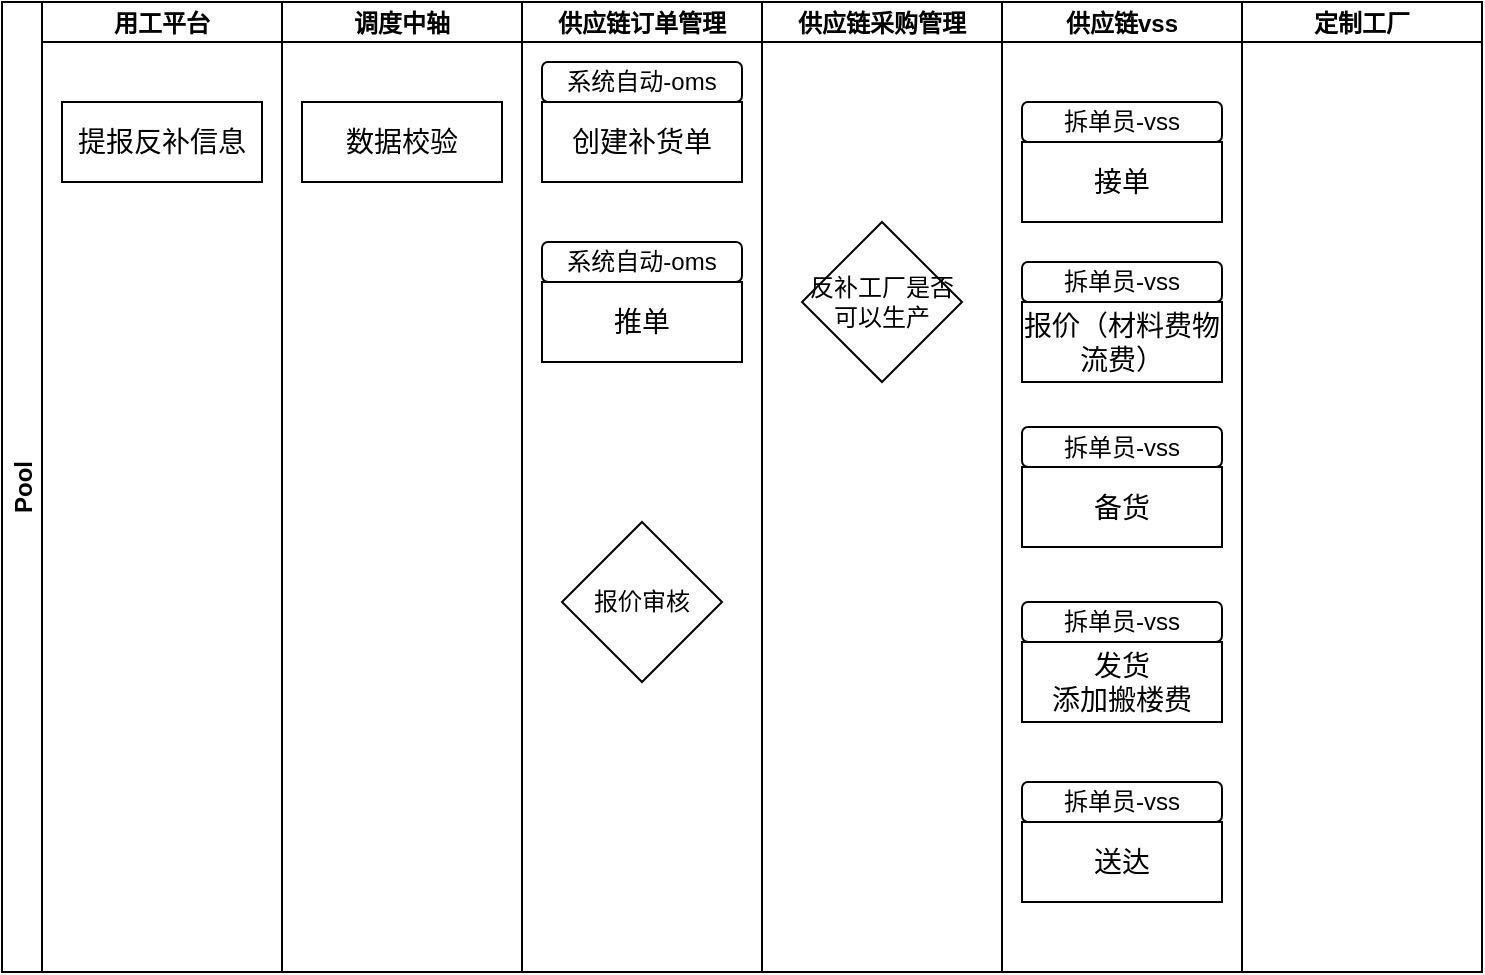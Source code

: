 <mxfile version="24.2.1" type="github">
  <diagram name="第 1 页" id="7E3xg20voF36uwwBsJ15">
    <mxGraphModel dx="954" dy="510" grid="1" gridSize="10" guides="1" tooltips="1" connect="1" arrows="1" fold="1" page="1" pageScale="1" pageWidth="827" pageHeight="1169" math="0" shadow="0">
      <root>
        <mxCell id="0" />
        <mxCell id="1" parent="0" />
        <mxCell id="Q0NwrmyrNiEeJ_oUR217-1" value="Pool" style="swimlane;childLayout=stackLayout;resizeParent=1;resizeParentMax=0;startSize=20;horizontal=0;horizontalStack=1;" vertex="1" parent="1">
          <mxGeometry x="280" y="100" width="740" height="485" as="geometry" />
        </mxCell>
        <mxCell id="Q0NwrmyrNiEeJ_oUR217-2" value="用工平台" style="swimlane;startSize=20;" vertex="1" parent="Q0NwrmyrNiEeJ_oUR217-1">
          <mxGeometry x="20" width="120" height="485" as="geometry" />
        </mxCell>
        <mxCell id="Q0NwrmyrNiEeJ_oUR217-11" value="&lt;font style=&quot;font-size: 14px;&quot;&gt;提报反补信息&lt;/font&gt;" style="rounded=0;whiteSpace=wrap;html=1;" vertex="1" parent="Q0NwrmyrNiEeJ_oUR217-2">
          <mxGeometry x="10" y="50" width="100" height="40" as="geometry" />
        </mxCell>
        <mxCell id="Q0NwrmyrNiEeJ_oUR217-3" value="调度中轴" style="swimlane;startSize=20;" vertex="1" parent="Q0NwrmyrNiEeJ_oUR217-1">
          <mxGeometry x="140" width="120" height="485" as="geometry" />
        </mxCell>
        <mxCell id="Q0NwrmyrNiEeJ_oUR217-13" value="&lt;span style=&quot;font-size: 14px;&quot;&gt;数据校验&lt;/span&gt;" style="rounded=0;whiteSpace=wrap;html=1;" vertex="1" parent="Q0NwrmyrNiEeJ_oUR217-3">
          <mxGeometry x="10" y="50" width="100" height="40" as="geometry" />
        </mxCell>
        <mxCell id="Q0NwrmyrNiEeJ_oUR217-4" value="供应链订单管理" style="swimlane;startSize=20;" vertex="1" parent="Q0NwrmyrNiEeJ_oUR217-1">
          <mxGeometry x="260" width="120" height="485" as="geometry" />
        </mxCell>
        <mxCell id="Q0NwrmyrNiEeJ_oUR217-14" value="&lt;span style=&quot;font-size: 14px;&quot;&gt;创建补货单&lt;/span&gt;" style="rounded=0;whiteSpace=wrap;html=1;" vertex="1" parent="Q0NwrmyrNiEeJ_oUR217-4">
          <mxGeometry x="10" y="50" width="100" height="40" as="geometry" />
        </mxCell>
        <mxCell id="Q0NwrmyrNiEeJ_oUR217-15" value="&lt;span style=&quot;font-size: 14px;&quot;&gt;推单&lt;/span&gt;" style="rounded=0;whiteSpace=wrap;html=1;" vertex="1" parent="Q0NwrmyrNiEeJ_oUR217-4">
          <mxGeometry x="10" y="140" width="100" height="40" as="geometry" />
        </mxCell>
        <mxCell id="Q0NwrmyrNiEeJ_oUR217-17" value="系统自动-oms" style="rounded=1;whiteSpace=wrap;html=1;" vertex="1" parent="Q0NwrmyrNiEeJ_oUR217-4">
          <mxGeometry x="10" y="120" width="100" height="20" as="geometry" />
        </mxCell>
        <mxCell id="Q0NwrmyrNiEeJ_oUR217-18" value="系统自动-oms" style="rounded=1;whiteSpace=wrap;html=1;glass=0;" vertex="1" parent="Q0NwrmyrNiEeJ_oUR217-4">
          <mxGeometry x="10" y="30" width="100" height="20" as="geometry" />
        </mxCell>
        <mxCell id="Q0NwrmyrNiEeJ_oUR217-29" value="报价审核" style="rhombus;whiteSpace=wrap;html=1;" vertex="1" parent="Q0NwrmyrNiEeJ_oUR217-4">
          <mxGeometry x="20" y="260" width="80" height="80" as="geometry" />
        </mxCell>
        <mxCell id="Q0NwrmyrNiEeJ_oUR217-5" value="供应链采购管理" style="swimlane;startSize=20;" vertex="1" parent="Q0NwrmyrNiEeJ_oUR217-1">
          <mxGeometry x="380" width="120" height="485" as="geometry" />
        </mxCell>
        <mxCell id="Q0NwrmyrNiEeJ_oUR217-23" value="反补工厂是否可以生产" style="rhombus;whiteSpace=wrap;html=1;" vertex="1" parent="Q0NwrmyrNiEeJ_oUR217-5">
          <mxGeometry x="20" y="110" width="80" height="80" as="geometry" />
        </mxCell>
        <mxCell id="Q0NwrmyrNiEeJ_oUR217-6" value="供应链vss" style="swimlane;startSize=20;" vertex="1" parent="Q0NwrmyrNiEeJ_oUR217-1">
          <mxGeometry x="500" width="120" height="485" as="geometry" />
        </mxCell>
        <mxCell id="Q0NwrmyrNiEeJ_oUR217-25" value="&lt;span style=&quot;font-size: 14px;&quot;&gt;接单&lt;/span&gt;" style="rounded=0;whiteSpace=wrap;html=1;" vertex="1" parent="Q0NwrmyrNiEeJ_oUR217-6">
          <mxGeometry x="10" y="70" width="100" height="40" as="geometry" />
        </mxCell>
        <mxCell id="Q0NwrmyrNiEeJ_oUR217-26" value="拆单员-vss" style="rounded=1;whiteSpace=wrap;html=1;" vertex="1" parent="Q0NwrmyrNiEeJ_oUR217-6">
          <mxGeometry x="10" y="50" width="100" height="20" as="geometry" />
        </mxCell>
        <mxCell id="Q0NwrmyrNiEeJ_oUR217-27" value="&lt;span style=&quot;font-size: 14px;&quot;&gt;报价（材料费物流费）&lt;/span&gt;" style="rounded=0;whiteSpace=wrap;html=1;" vertex="1" parent="Q0NwrmyrNiEeJ_oUR217-6">
          <mxGeometry x="10" y="150" width="100" height="40" as="geometry" />
        </mxCell>
        <mxCell id="Q0NwrmyrNiEeJ_oUR217-28" value="拆单员-vss" style="rounded=1;whiteSpace=wrap;html=1;" vertex="1" parent="Q0NwrmyrNiEeJ_oUR217-6">
          <mxGeometry x="10" y="130" width="100" height="20" as="geometry" />
        </mxCell>
        <mxCell id="Q0NwrmyrNiEeJ_oUR217-30" value="&lt;span style=&quot;font-size: 14px;&quot;&gt;备货&lt;/span&gt;" style="rounded=0;whiteSpace=wrap;html=1;" vertex="1" parent="Q0NwrmyrNiEeJ_oUR217-6">
          <mxGeometry x="10" y="232.5" width="100" height="40" as="geometry" />
        </mxCell>
        <mxCell id="Q0NwrmyrNiEeJ_oUR217-31" value="拆单员-vss" style="rounded=1;whiteSpace=wrap;html=1;" vertex="1" parent="Q0NwrmyrNiEeJ_oUR217-6">
          <mxGeometry x="10" y="212.5" width="100" height="20" as="geometry" />
        </mxCell>
        <mxCell id="Q0NwrmyrNiEeJ_oUR217-32" value="&lt;span style=&quot;font-size: 14px;&quot;&gt;发货&lt;/span&gt;&lt;div&gt;&lt;span style=&quot;font-size: 14px;&quot;&gt;添加搬楼费&lt;/span&gt;&lt;/div&gt;" style="rounded=0;whiteSpace=wrap;html=1;" vertex="1" parent="Q0NwrmyrNiEeJ_oUR217-6">
          <mxGeometry x="10" y="320" width="100" height="40" as="geometry" />
        </mxCell>
        <mxCell id="Q0NwrmyrNiEeJ_oUR217-33" value="拆单员-vss" style="rounded=1;whiteSpace=wrap;html=1;" vertex="1" parent="Q0NwrmyrNiEeJ_oUR217-6">
          <mxGeometry x="10" y="300" width="100" height="20" as="geometry" />
        </mxCell>
        <mxCell id="Q0NwrmyrNiEeJ_oUR217-40" value="&lt;span style=&quot;font-size: 14px;&quot;&gt;送达&lt;/span&gt;" style="rounded=0;whiteSpace=wrap;html=1;" vertex="1" parent="Q0NwrmyrNiEeJ_oUR217-6">
          <mxGeometry x="10" y="410" width="100" height="40" as="geometry" />
        </mxCell>
        <mxCell id="Q0NwrmyrNiEeJ_oUR217-41" value="拆单员-vss" style="rounded=1;whiteSpace=wrap;html=1;" vertex="1" parent="Q0NwrmyrNiEeJ_oUR217-6">
          <mxGeometry x="10" y="390" width="100" height="20" as="geometry" />
        </mxCell>
        <mxCell id="Q0NwrmyrNiEeJ_oUR217-19" value="定制工厂" style="swimlane;startSize=20;" vertex="1" parent="Q0NwrmyrNiEeJ_oUR217-1">
          <mxGeometry x="620" width="120" height="485" as="geometry" />
        </mxCell>
      </root>
    </mxGraphModel>
  </diagram>
</mxfile>
